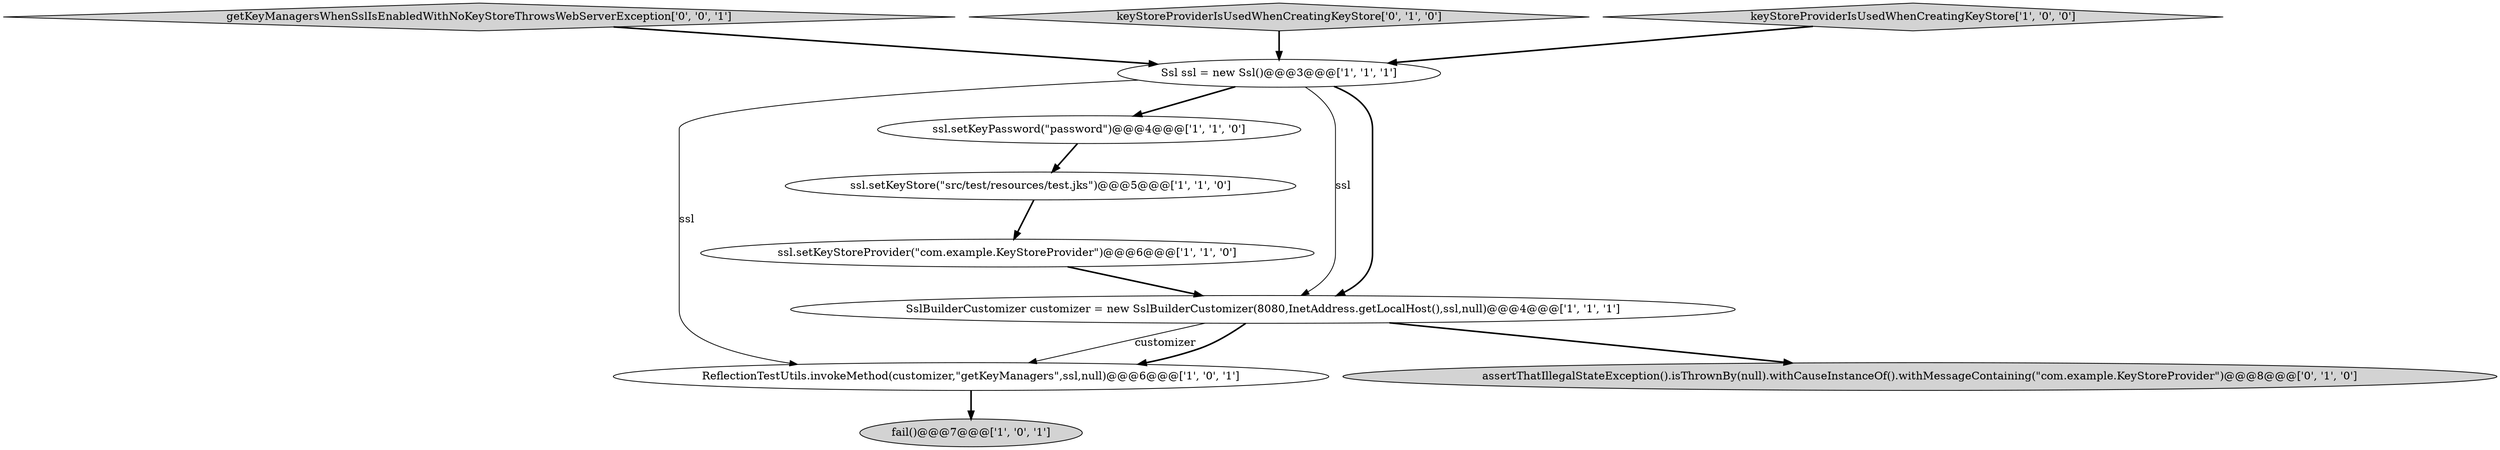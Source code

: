 digraph {
6 [style = filled, label = "ReflectionTestUtils.invokeMethod(customizer,\"getKeyManagers\",ssl,null)@@@6@@@['1', '0', '1']", fillcolor = white, shape = ellipse image = "AAA0AAABBB1BBB"];
3 [style = filled, label = "fail()@@@7@@@['1', '0', '1']", fillcolor = lightgray, shape = ellipse image = "AAA0AAABBB1BBB"];
4 [style = filled, label = "ssl.setKeyStore(\"src/test/resources/test.jks\")@@@5@@@['1', '1', '0']", fillcolor = white, shape = ellipse image = "AAA0AAABBB1BBB"];
1 [style = filled, label = "ssl.setKeyPassword(\"password\")@@@4@@@['1', '1', '0']", fillcolor = white, shape = ellipse image = "AAA0AAABBB1BBB"];
2 [style = filled, label = "ssl.setKeyStoreProvider(\"com.example.KeyStoreProvider\")@@@6@@@['1', '1', '0']", fillcolor = white, shape = ellipse image = "AAA0AAABBB1BBB"];
8 [style = filled, label = "assertThatIllegalStateException().isThrownBy(null).withCauseInstanceOf().withMessageContaining(\"com.example.KeyStoreProvider\")@@@8@@@['0', '1', '0']", fillcolor = lightgray, shape = ellipse image = "AAA0AAABBB2BBB"];
10 [style = filled, label = "getKeyManagersWhenSslIsEnabledWithNoKeyStoreThrowsWebServerException['0', '0', '1']", fillcolor = lightgray, shape = diamond image = "AAA0AAABBB3BBB"];
0 [style = filled, label = "SslBuilderCustomizer customizer = new SslBuilderCustomizer(8080,InetAddress.getLocalHost(),ssl,null)@@@4@@@['1', '1', '1']", fillcolor = white, shape = ellipse image = "AAA0AAABBB1BBB"];
5 [style = filled, label = "Ssl ssl = new Ssl()@@@3@@@['1', '1', '1']", fillcolor = white, shape = ellipse image = "AAA0AAABBB1BBB"];
9 [style = filled, label = "keyStoreProviderIsUsedWhenCreatingKeyStore['0', '1', '0']", fillcolor = lightgray, shape = diamond image = "AAA0AAABBB2BBB"];
7 [style = filled, label = "keyStoreProviderIsUsedWhenCreatingKeyStore['1', '0', '0']", fillcolor = lightgray, shape = diamond image = "AAA0AAABBB1BBB"];
9->5 [style = bold, label=""];
6->3 [style = bold, label=""];
5->1 [style = bold, label=""];
0->6 [style = solid, label="customizer"];
1->4 [style = bold, label=""];
7->5 [style = bold, label=""];
2->0 [style = bold, label=""];
4->2 [style = bold, label=""];
10->5 [style = bold, label=""];
5->0 [style = solid, label="ssl"];
5->0 [style = bold, label=""];
0->6 [style = bold, label=""];
0->8 [style = bold, label=""];
5->6 [style = solid, label="ssl"];
}
